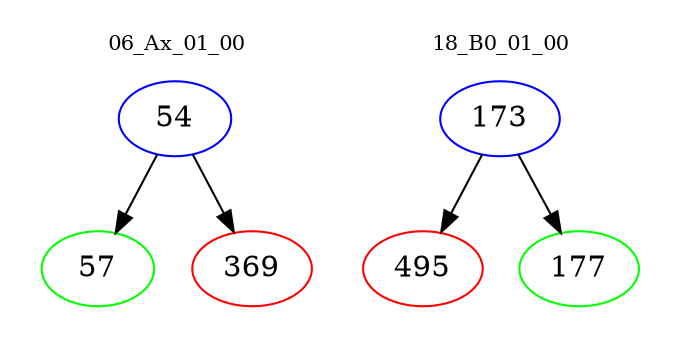 digraph{
subgraph cluster_0 {
color = white
label = "06_Ax_01_00";
fontsize=10;
T0_54 [label="54", color="blue"]
T0_54 -> T0_57 [color="black"]
T0_57 [label="57", color="green"]
T0_54 -> T0_369 [color="black"]
T0_369 [label="369", color="red"]
}
subgraph cluster_1 {
color = white
label = "18_B0_01_00";
fontsize=10;
T1_173 [label="173", color="blue"]
T1_173 -> T1_495 [color="black"]
T1_495 [label="495", color="red"]
T1_173 -> T1_177 [color="black"]
T1_177 [label="177", color="green"]
}
}
